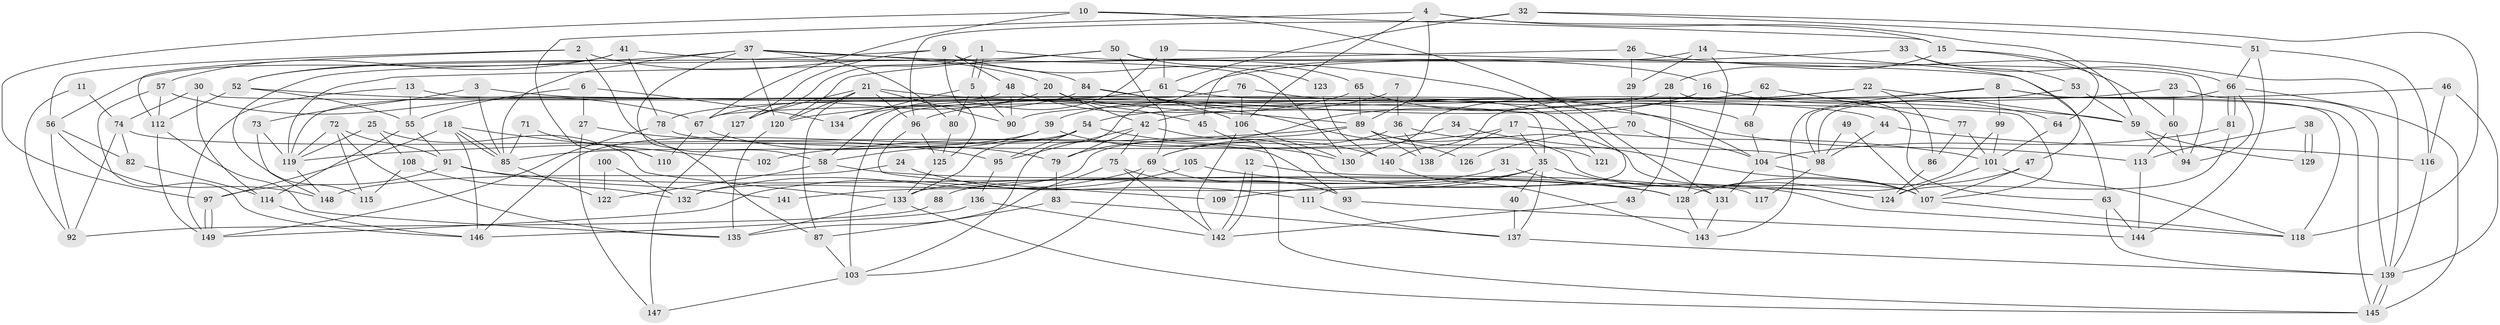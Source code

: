 // coarse degree distribution, {6: 0.14, 4: 0.22, 8: 0.07, 7: 0.11, 5: 0.13, 1: 0.01, 3: 0.17, 2: 0.11, 9: 0.04}
// Generated by graph-tools (version 1.1) at 2025/52/02/27/25 19:52:04]
// undirected, 149 vertices, 298 edges
graph export_dot {
graph [start="1"]
  node [color=gray90,style=filled];
  1;
  2;
  3;
  4;
  5;
  6;
  7;
  8;
  9;
  10;
  11;
  12;
  13;
  14;
  15;
  16;
  17;
  18;
  19;
  20;
  21;
  22;
  23;
  24;
  25;
  26;
  27;
  28;
  29;
  30;
  31;
  32;
  33;
  34;
  35;
  36;
  37;
  38;
  39;
  40;
  41;
  42;
  43;
  44;
  45;
  46;
  47;
  48;
  49;
  50;
  51;
  52;
  53;
  54;
  55;
  56;
  57;
  58;
  59;
  60;
  61;
  62;
  63;
  64;
  65;
  66;
  67;
  68;
  69;
  70;
  71;
  72;
  73;
  74;
  75;
  76;
  77;
  78;
  79;
  80;
  81;
  82;
  83;
  84;
  85;
  86;
  87;
  88;
  89;
  90;
  91;
  92;
  93;
  94;
  95;
  96;
  97;
  98;
  99;
  100;
  101;
  102;
  103;
  104;
  105;
  106;
  107;
  108;
  109;
  110;
  111;
  112;
  113;
  114;
  115;
  116;
  117;
  118;
  119;
  120;
  121;
  122;
  123;
  124;
  125;
  126;
  127;
  128;
  129;
  130;
  131;
  132;
  133;
  134;
  135;
  136;
  137;
  138;
  139;
  140;
  141;
  142;
  143;
  144;
  145;
  146;
  147;
  148;
  149;
  1 -- 127;
  1 -- 5;
  1 -- 5;
  1 -- 16;
  2 -- 58;
  2 -- 112;
  2 -- 20;
  2 -- 56;
  3 -- 44;
  3 -- 73;
  3 -- 85;
  4 -- 59;
  4 -- 89;
  4 -- 15;
  4 -- 106;
  4 -- 110;
  5 -- 134;
  5 -- 80;
  5 -- 90;
  6 -- 55;
  6 -- 27;
  6 -- 134;
  7 -- 36;
  7 -- 39;
  8 -- 145;
  8 -- 118;
  8 -- 90;
  8 -- 99;
  8 -- 143;
  9 -- 48;
  9 -- 125;
  9 -- 52;
  9 -- 123;
  9 -- 127;
  10 -- 97;
  10 -- 67;
  10 -- 15;
  10 -- 131;
  11 -- 74;
  11 -- 92;
  12 -- 131;
  12 -- 142;
  12 -- 142;
  13 -- 149;
  13 -- 55;
  13 -- 107;
  14 -- 128;
  14 -- 47;
  14 -- 29;
  14 -- 45;
  15 -- 28;
  15 -- 60;
  15 -- 64;
  16 -- 64;
  16 -- 79;
  17 -- 101;
  17 -- 35;
  17 -- 102;
  17 -- 138;
  18 -- 85;
  18 -- 85;
  18 -- 146;
  18 -- 97;
  18 -- 102;
  19 -- 61;
  19 -- 63;
  19 -- 58;
  20 -- 45;
  20 -- 42;
  20 -- 67;
  21 -- 90;
  21 -- 120;
  21 -- 59;
  21 -- 87;
  21 -- 96;
  21 -- 127;
  22 -- 140;
  22 -- 130;
  22 -- 59;
  22 -- 86;
  23 -- 54;
  23 -- 60;
  23 -- 139;
  24 -- 111;
  24 -- 148;
  25 -- 119;
  25 -- 133;
  25 -- 108;
  26 -- 119;
  26 -- 139;
  26 -- 29;
  27 -- 95;
  27 -- 147;
  28 -- 42;
  28 -- 43;
  28 -- 63;
  29 -- 70;
  30 -- 74;
  30 -- 114;
  30 -- 35;
  31 -- 133;
  31 -- 118;
  32 -- 96;
  32 -- 51;
  32 -- 61;
  32 -- 118;
  33 -- 66;
  33 -- 103;
  33 -- 53;
  34 -- 69;
  34 -- 107;
  35 -- 124;
  35 -- 40;
  35 -- 88;
  35 -- 109;
  35 -- 137;
  35 -- 141;
  36 -- 107;
  36 -- 69;
  36 -- 138;
  37 -- 85;
  37 -- 87;
  37 -- 52;
  37 -- 80;
  37 -- 84;
  37 -- 111;
  37 -- 120;
  38 -- 113;
  38 -- 129;
  38 -- 129;
  39 -- 58;
  39 -- 85;
  39 -- 140;
  40 -- 137;
  41 -- 78;
  41 -- 130;
  41 -- 56;
  41 -- 57;
  42 -- 79;
  42 -- 75;
  42 -- 95;
  42 -- 117;
  43 -- 142;
  44 -- 98;
  44 -- 116;
  45 -- 145;
  46 -- 139;
  46 -- 67;
  46 -- 116;
  47 -- 107;
  47 -- 128;
  48 -- 90;
  48 -- 89;
  48 -- 119;
  49 -- 107;
  49 -- 98;
  50 -- 94;
  50 -- 120;
  50 -- 65;
  50 -- 69;
  50 -- 115;
  51 -- 66;
  51 -- 116;
  51 -- 144;
  52 -- 55;
  52 -- 112;
  52 -- 113;
  53 -- 59;
  53 -- 98;
  54 -- 133;
  54 -- 95;
  54 -- 130;
  54 -- 146;
  55 -- 91;
  55 -- 114;
  56 -- 82;
  56 -- 92;
  56 -- 148;
  57 -- 112;
  57 -- 67;
  57 -- 146;
  58 -- 128;
  58 -- 122;
  59 -- 94;
  59 -- 129;
  60 -- 113;
  60 -- 94;
  61 -- 78;
  61 -- 121;
  62 -- 68;
  62 -- 120;
  62 -- 77;
  63 -- 139;
  63 -- 144;
  64 -- 101;
  65 -- 89;
  65 -- 68;
  65 -- 96;
  66 -- 94;
  66 -- 81;
  66 -- 81;
  66 -- 98;
  66 -- 145;
  67 -- 79;
  67 -- 110;
  68 -- 104;
  69 -- 93;
  69 -- 103;
  69 -- 132;
  70 -- 104;
  70 -- 126;
  71 -- 110;
  71 -- 85;
  72 -- 119;
  72 -- 115;
  72 -- 91;
  72 -- 135;
  73 -- 148;
  73 -- 119;
  74 -- 82;
  74 -- 93;
  74 -- 92;
  75 -- 135;
  75 -- 93;
  75 -- 142;
  76 -- 106;
  76 -- 103;
  76 -- 104;
  77 -- 86;
  77 -- 101;
  78 -- 98;
  78 -- 149;
  79 -- 83;
  80 -- 125;
  81 -- 104;
  81 -- 124;
  82 -- 114;
  83 -- 137;
  83 -- 87;
  84 -- 106;
  84 -- 126;
  84 -- 134;
  85 -- 122;
  86 -- 124;
  87 -- 103;
  88 -- 92;
  89 -- 138;
  89 -- 124;
  89 -- 119;
  89 -- 121;
  89 -- 132;
  91 -- 97;
  91 -- 128;
  91 -- 141;
  93 -- 144;
  95 -- 136;
  96 -- 109;
  96 -- 125;
  97 -- 149;
  97 -- 149;
  98 -- 117;
  99 -- 101;
  99 -- 128;
  100 -- 132;
  100 -- 122;
  101 -- 118;
  101 -- 124;
  103 -- 147;
  104 -- 131;
  104 -- 107;
  105 -- 128;
  105 -- 149;
  106 -- 142;
  106 -- 130;
  107 -- 118;
  108 -- 132;
  108 -- 115;
  111 -- 137;
  112 -- 135;
  112 -- 149;
  113 -- 144;
  114 -- 146;
  116 -- 139;
  119 -- 148;
  120 -- 135;
  123 -- 140;
  125 -- 133;
  127 -- 147;
  128 -- 143;
  131 -- 143;
  133 -- 145;
  133 -- 135;
  136 -- 142;
  136 -- 146;
  137 -- 139;
  139 -- 145;
  139 -- 145;
  140 -- 143;
}
